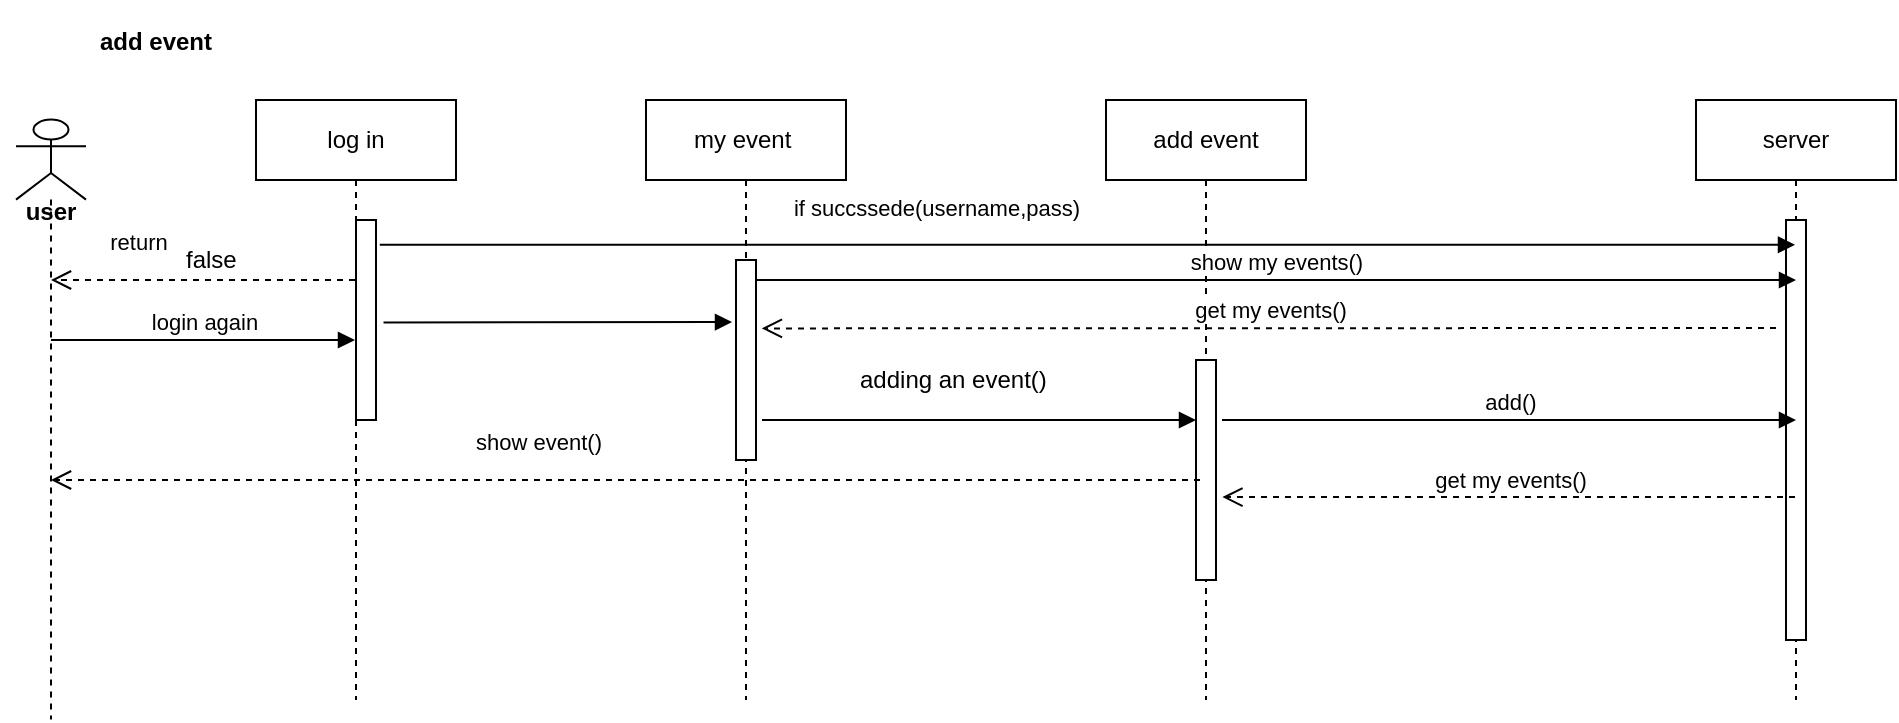<mxfile version="10.6.5" type="device"><diagram id="t7QoqHYcRPRcDwP4LoaJ" name="Page-1"><mxGraphModel dx="2298" dy="627" grid="1" gridSize="10" guides="1" tooltips="1" connect="1" arrows="1" fold="1" page="1" pageScale="1" pageWidth="827" pageHeight="1169" math="0" shadow="0"><root><mxCell id="0"/><mxCell id="1" parent="0"/><mxCell id="8Ud6NUlNWFyyr5iVcvkw-10" value="add event" style="shape=umlLifeline;perimeter=lifelinePerimeter;whiteSpace=wrap;html=1;container=1;collapsible=0;recursiveResize=0;outlineConnect=0;" vertex="1" parent="1"><mxGeometry x="275" y="60" width="100" height="300" as="geometry"/></mxCell><mxCell id="8Ud6NUlNWFyyr5iVcvkw-17" value="" style="html=1;points=[];perimeter=orthogonalPerimeter;" vertex="1" parent="8Ud6NUlNWFyyr5iVcvkw-10"><mxGeometry x="45" y="130" width="10" height="110" as="geometry"/></mxCell><mxCell id="8Ud6NUlNWFyyr5iVcvkw-11" value="server" style="shape=umlLifeline;perimeter=lifelinePerimeter;whiteSpace=wrap;html=1;container=1;collapsible=0;recursiveResize=0;outlineConnect=0;" vertex="1" parent="1"><mxGeometry x="570" y="60" width="100" height="300" as="geometry"/></mxCell><mxCell id="8Ud6NUlNWFyyr5iVcvkw-39" value="" style="html=1;points=[];perimeter=orthogonalPerimeter;" vertex="1" parent="8Ud6NUlNWFyyr5iVcvkw-11"><mxGeometry x="45" y="60" width="10" height="210" as="geometry"/></mxCell><mxCell id="8Ud6NUlNWFyyr5iVcvkw-12" value="" style="shape=umlLifeline;participant=umlActor;perimeter=lifelinePerimeter;whiteSpace=wrap;html=1;container=1;collapsible=0;recursiveResize=0;verticalAlign=top;spacingTop=36;labelBackgroundColor=#ffffff;outlineConnect=0;" vertex="1" parent="1"><mxGeometry x="-270" y="69.8" width="35" height="300" as="geometry"/></mxCell><mxCell id="8Ud6NUlNWFyyr5iVcvkw-16" value="user" style="text;align=center;fontStyle=1;verticalAlign=middle;spacingLeft=3;spacingRight=3;strokeColor=none;rotatable=0;points=[[0,0.5],[1,0.5]];portConstraint=eastwest;" vertex="1" parent="8Ud6NUlNWFyyr5iVcvkw-12"><mxGeometry x="-7.5" y="40.2" width="50" height="10" as="geometry"/></mxCell><mxCell id="8Ud6NUlNWFyyr5iVcvkw-15" value="add event" style="text;align=center;fontStyle=1;verticalAlign=middle;spacingLeft=3;spacingRight=3;strokeColor=none;rotatable=0;points=[[0,0.5],[1,0.5]];portConstraint=eastwest;" vertex="1" parent="1"><mxGeometry x="-245" y="10" width="90" height="40" as="geometry"/></mxCell><mxCell id="8Ud6NUlNWFyyr5iVcvkw-24" value="adding an event()" style="text;html=1;resizable=0;points=[];autosize=1;align=left;verticalAlign=top;spacingTop=-4;" vertex="1" parent="1"><mxGeometry x="150" y="190" width="110" height="20" as="geometry"/></mxCell><mxCell id="8Ud6NUlNWFyyr5iVcvkw-25" value="add()" style="html=1;verticalAlign=bottom;endArrow=block;" edge="1" parent="1"><mxGeometry width="80" relative="1" as="geometry"><mxPoint x="333" y="220" as="sourcePoint"/><mxPoint x="620" y="220" as="targetPoint"/><Array as="points"><mxPoint x="480" y="220"/></Array></mxGeometry></mxCell><mxCell id="8Ud6NUlNWFyyr5iVcvkw-26" value="get my events()" style="html=1;verticalAlign=bottom;endArrow=open;dashed=1;endSize=8;entryX=1.32;entryY=0.623;entryDx=0;entryDy=0;entryPerimeter=0;" edge="1" parent="1" source="8Ud6NUlNWFyyr5iVcvkw-11" target="8Ud6NUlNWFyyr5iVcvkw-17"><mxGeometry relative="1" as="geometry"><mxPoint x="500" y="220" as="sourcePoint"/><mxPoint x="420" y="220" as="targetPoint"/></mxGeometry></mxCell><mxCell id="8Ud6NUlNWFyyr5iVcvkw-27" value="show event()&lt;br&gt;" style="html=1;verticalAlign=bottom;endArrow=open;dashed=1;endSize=8;" edge="1" parent="1" target="8Ud6NUlNWFyyr5iVcvkw-12"><mxGeometry x="0.154" y="-10" relative="1" as="geometry"><mxPoint x="322" y="250" as="sourcePoint"/><mxPoint x="220" y="239.5" as="targetPoint"/><Array as="points"><mxPoint x="300" y="250"/></Array><mxPoint as="offset"/></mxGeometry></mxCell><mxCell id="8Ud6NUlNWFyyr5iVcvkw-28" value="my event&amp;nbsp;" style="shape=umlLifeline;perimeter=lifelinePerimeter;whiteSpace=wrap;html=1;container=1;collapsible=0;recursiveResize=0;outlineConnect=0;" vertex="1" parent="1"><mxGeometry x="45" y="60" width="100" height="300" as="geometry"/></mxCell><mxCell id="8Ud6NUlNWFyyr5iVcvkw-29" value="" style="html=1;points=[];perimeter=orthogonalPerimeter;" vertex="1" parent="8Ud6NUlNWFyyr5iVcvkw-28"><mxGeometry x="45" y="80" width="10" height="100" as="geometry"/></mxCell><mxCell id="8Ud6NUlNWFyyr5iVcvkw-31" value="log in" style="shape=umlLifeline;perimeter=lifelinePerimeter;whiteSpace=wrap;html=1;container=1;collapsible=0;recursiveResize=0;outlineConnect=0;" vertex="1" parent="1"><mxGeometry x="-150" y="60" width="100" height="300" as="geometry"/></mxCell><mxCell id="8Ud6NUlNWFyyr5iVcvkw-35" value="" style="html=1;points=[];perimeter=orthogonalPerimeter;" vertex="1" parent="8Ud6NUlNWFyyr5iVcvkw-31"><mxGeometry x="50" y="60" width="10" height="100" as="geometry"/></mxCell><mxCell id="8Ud6NUlNWFyyr5iVcvkw-36" value="if succssede(username,pass)" style="html=1;verticalAlign=bottom;endArrow=block;exitX=1.188;exitY=0.124;exitDx=0;exitDy=0;exitPerimeter=0;" edge="1" target="8Ud6NUlNWFyyr5iVcvkw-11" parent="1" source="8Ud6NUlNWFyyr5iVcvkw-35"><mxGeometry x="-0.213" y="9" relative="1" as="geometry"><mxPoint x="-90" y="120" as="sourcePoint"/><mxPoint y="130" as="targetPoint"/><mxPoint as="offset"/></mxGeometry></mxCell><mxCell id="8Ud6NUlNWFyyr5iVcvkw-37" value="return" style="html=1;verticalAlign=bottom;endArrow=open;dashed=1;endSize=8;" edge="1" source="8Ud6NUlNWFyyr5iVcvkw-31" parent="1" target="8Ud6NUlNWFyyr5iVcvkw-12"><mxGeometry x="0.434" y="-10" relative="1" as="geometry"><mxPoint x="-140" y="196" as="targetPoint"/><Array as="points"><mxPoint x="-200" y="150"/></Array><mxPoint as="offset"/></mxGeometry></mxCell><mxCell id="8Ud6NUlNWFyyr5iVcvkw-41" value="" style="html=1;verticalAlign=bottom;endArrow=block;" edge="1" parent="1"><mxGeometry width="80" relative="1" as="geometry"><mxPoint x="103" y="220" as="sourcePoint"/><mxPoint x="320" y="220" as="targetPoint"/><Array as="points"><mxPoint x="130" y="220"/><mxPoint x="230" y="220"/></Array></mxGeometry></mxCell><mxCell id="8Ud6NUlNWFyyr5iVcvkw-43" value="show my events()" style="html=1;verticalAlign=bottom;endArrow=block;" edge="1" parent="1"><mxGeometry width="80" relative="1" as="geometry"><mxPoint x="100" y="150" as="sourcePoint"/><mxPoint x="620" y="150" as="targetPoint"/></mxGeometry></mxCell><mxCell id="8Ud6NUlNWFyyr5iVcvkw-45" value="get my events()" style="html=1;verticalAlign=bottom;endArrow=open;dashed=1;endSize=8;entryX=1.294;entryY=0.342;entryDx=0;entryDy=0;entryPerimeter=0;" edge="1" parent="1" target="8Ud6NUlNWFyyr5iVcvkw-29"><mxGeometry relative="1" as="geometry"><mxPoint x="610" y="174" as="sourcePoint"/><mxPoint x="-280" y="390" as="targetPoint"/></mxGeometry></mxCell><mxCell id="8Ud6NUlNWFyyr5iVcvkw-47" value="" style="html=1;verticalAlign=bottom;endArrow=block;exitX=1.376;exitY=0.512;exitDx=0;exitDy=0;exitPerimeter=0;" edge="1" parent="1" source="8Ud6NUlNWFyyr5iVcvkw-35"><mxGeometry width="80" relative="1" as="geometry"><mxPoint x="-280" y="390" as="sourcePoint"/><mxPoint x="88" y="171" as="targetPoint"/><Array as="points"/></mxGeometry></mxCell><mxCell id="8Ud6NUlNWFyyr5iVcvkw-51" value="login again" style="html=1;verticalAlign=bottom;endArrow=block;" edge="1" parent="1" source="8Ud6NUlNWFyyr5iVcvkw-12" target="8Ud6NUlNWFyyr5iVcvkw-31"><mxGeometry width="80" relative="1" as="geometry"><mxPoint x="-290" y="420" as="sourcePoint"/><mxPoint x="-210" y="420" as="targetPoint"/><Array as="points"><mxPoint x="-200" y="180"/></Array></mxGeometry></mxCell><mxCell id="8Ud6NUlNWFyyr5iVcvkw-52" value="false" style="text;html=1;resizable=0;points=[];autosize=1;align=left;verticalAlign=top;spacingTop=-4;" vertex="1" parent="1"><mxGeometry x="-187.5" y="130" width="40" height="20" as="geometry"/></mxCell></root></mxGraphModel></diagram></mxfile>